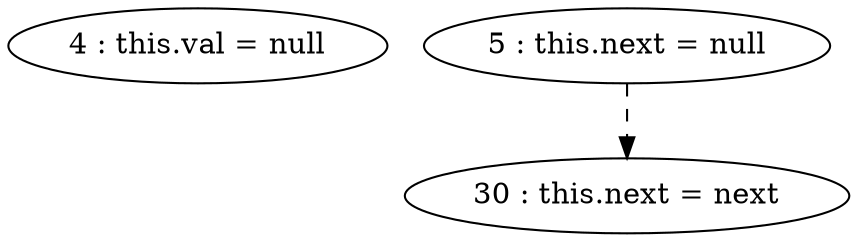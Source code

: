 digraph G {
"4 : this.val = null"
"5 : this.next = null"
"5 : this.next = null" -> "30 : this.next = next" [style=dashed]
"30 : this.next = next"
}